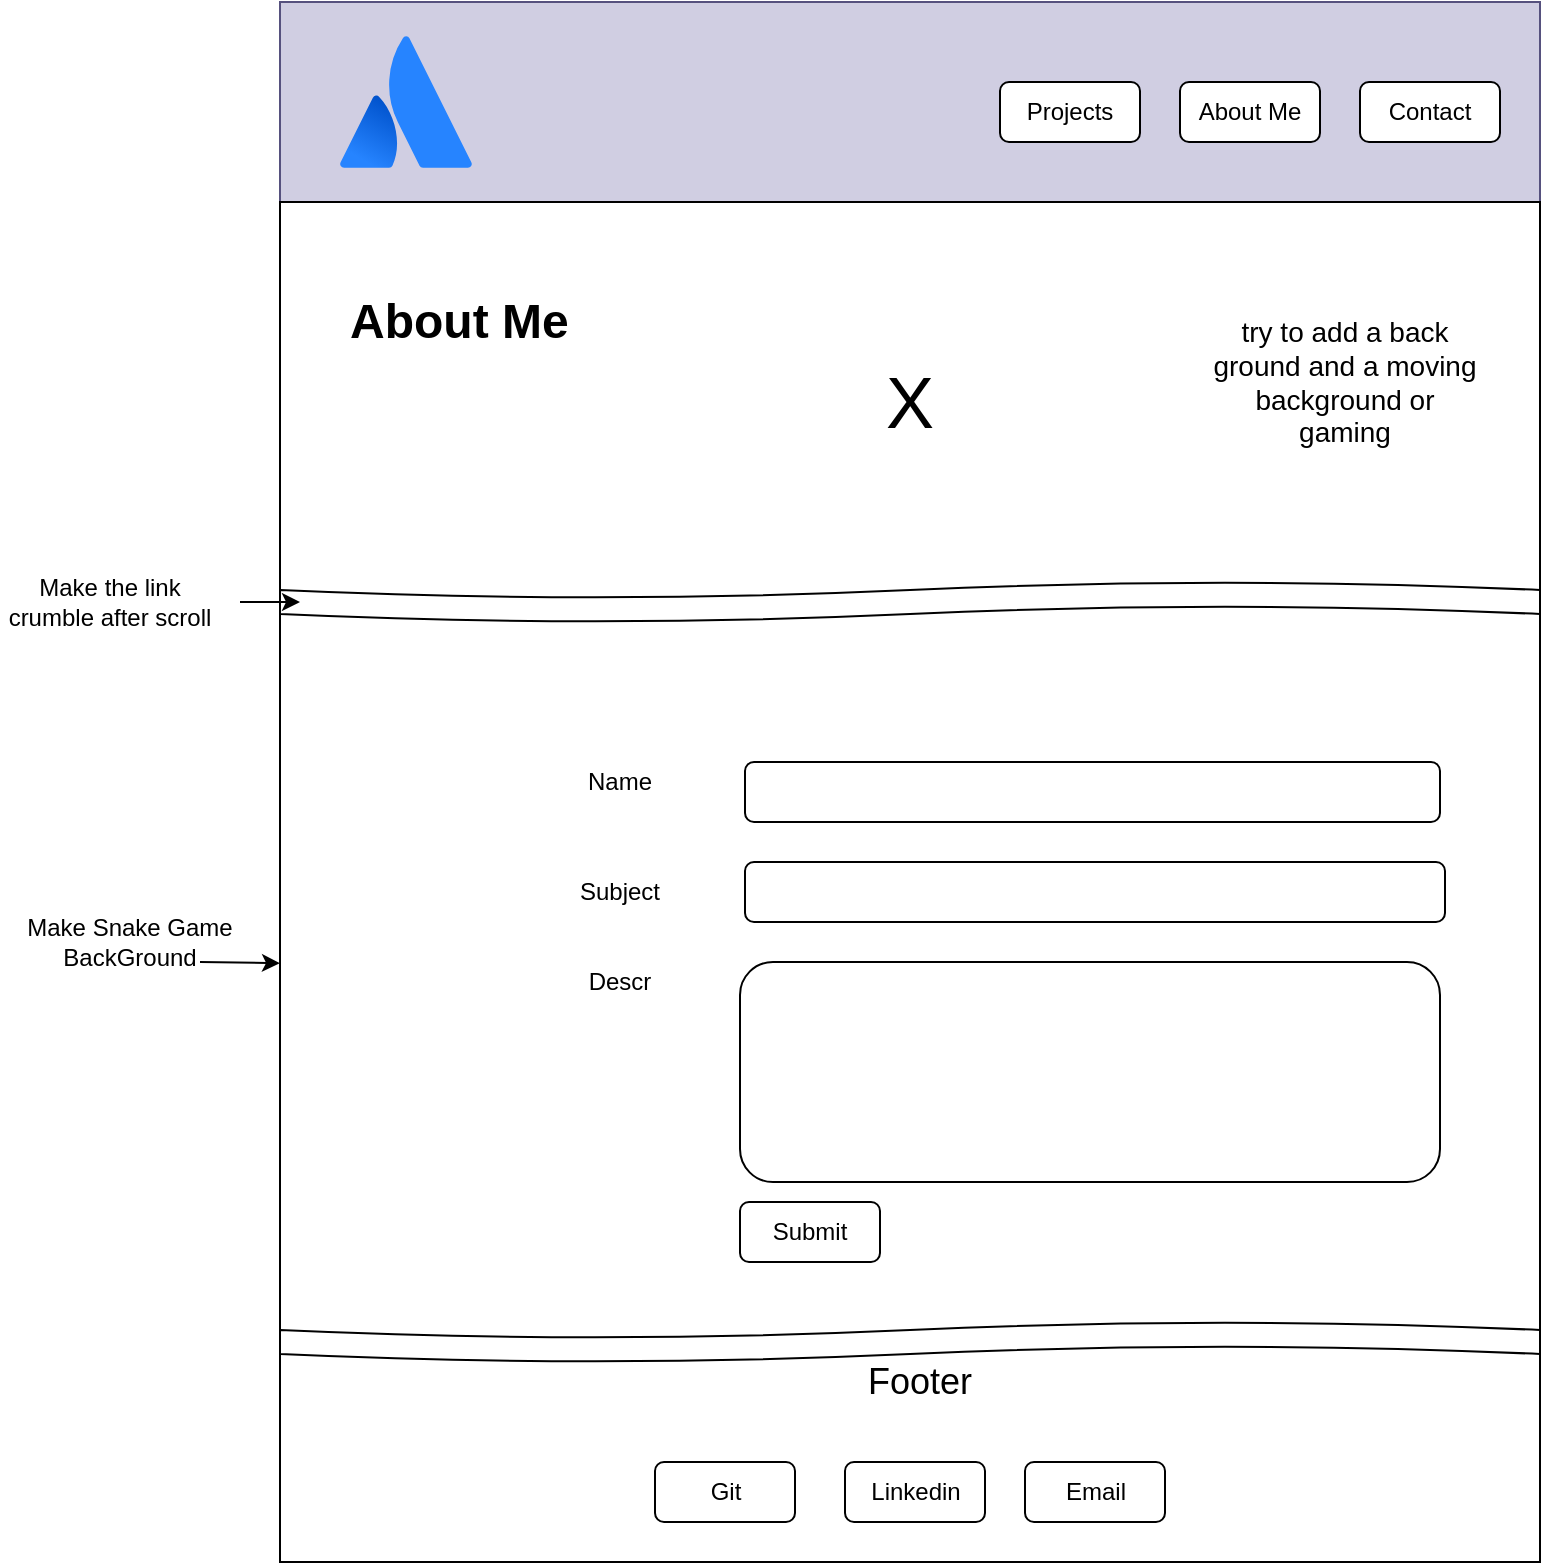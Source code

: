 <mxfile version="14.9.6" type="device"><diagram id="n2o6q27QzJm0JdccjzL3" name="Page-1"><mxGraphModel dx="1422" dy="882" grid="1" gridSize="10" guides="1" tooltips="1" connect="1" arrows="1" fold="1" page="1" pageScale="1" pageWidth="850" pageHeight="1100" math="0" shadow="0"><root><mxCell id="0"/><mxCell id="1" parent="0"/><mxCell id="DGM18VDqiaX18xXFkt-b-25" value="" style="rounded=0;whiteSpace=wrap;html=1;fillColor=#ffffff;gradientColor=#ffffff;" parent="1" vertex="1"><mxGeometry x="160" y="350" width="630" height="370" as="geometry"/></mxCell><mxCell id="DGM18VDqiaX18xXFkt-b-21" value="" style="rounded=0;whiteSpace=wrap;html=1;strokeColor=#56517e;fillColor=#d0cee2;" parent="1" vertex="1"><mxGeometry x="160" y="50" width="630" height="100" as="geometry"/></mxCell><mxCell id="DGM18VDqiaX18xXFkt-b-2" value="" style="image;image=img/lib/atlassian/Atlassian_Logo.svg;" parent="1" vertex="1"><mxGeometry x="190" y="67" width="66" height="66" as="geometry"/></mxCell><mxCell id="DGM18VDqiaX18xXFkt-b-3" value="Contact" style="rounded=1;whiteSpace=wrap;html=1;" parent="1" vertex="1"><mxGeometry x="700" y="90" width="70" height="30" as="geometry"/></mxCell><mxCell id="DGM18VDqiaX18xXFkt-b-4" value="About Me" style="rounded=1;whiteSpace=wrap;html=1;" parent="1" vertex="1"><mxGeometry x="610" y="90" width="70" height="30" as="geometry"/></mxCell><mxCell id="DGM18VDqiaX18xXFkt-b-6" value="&lt;font style=&quot;font-size: 36px&quot;&gt;X&lt;/font&gt;" style="rounded=0;whiteSpace=wrap;html=1;" parent="1" vertex="1"><mxGeometry x="160" y="150" width="630" height="200" as="geometry"/></mxCell><mxCell id="DGM18VDqiaX18xXFkt-b-7" value="&lt;h1&gt;About Me&amp;nbsp;&lt;/h1&gt;" style="text;html=1;strokeColor=none;fillColor=none;spacing=5;spacingTop=-20;whiteSpace=wrap;overflow=hidden;rounded=0;" parent="1" vertex="1"><mxGeometry x="190" y="190" width="190" height="120" as="geometry"/></mxCell><mxCell id="DGM18VDqiaX18xXFkt-b-15" value="" style="rounded=0;whiteSpace=wrap;html=1;" parent="1" vertex="1"><mxGeometry x="160" y="720" width="630" height="110" as="geometry"/></mxCell><mxCell id="DGM18VDqiaX18xXFkt-b-17" value="Projects" style="rounded=1;whiteSpace=wrap;html=1;" parent="1" vertex="1"><mxGeometry x="520" y="90" width="70" height="30" as="geometry"/></mxCell><mxCell id="DGM18VDqiaX18xXFkt-b-18" value="&lt;font style=&quot;font-size: 18px&quot;&gt;Footer&lt;/font&gt;" style="text;html=1;strokeColor=none;fillColor=none;align=center;verticalAlign=middle;whiteSpace=wrap;rounded=0;" parent="1" vertex="1"><mxGeometry x="420" y="730" width="120" height="20" as="geometry"/></mxCell><mxCell id="DGM18VDqiaX18xXFkt-b-26" value="&lt;font style=&quot;font-size: 14px&quot;&gt;try to add a back ground and a moving background or gaming&lt;/font&gt;" style="text;html=1;strokeColor=none;fillColor=none;align=center;verticalAlign=middle;whiteSpace=wrap;rounded=0;" parent="1" vertex="1"><mxGeometry x="625" y="230" width="135" height="20" as="geometry"/></mxCell><mxCell id="fxxHh-Upkr7XYnZfAqa_-6" value="" style="shape=tape;whiteSpace=wrap;html=1;" parent="1" vertex="1"><mxGeometry x="160" y="340" width="630" height="20" as="geometry"/></mxCell><mxCell id="fxxHh-Upkr7XYnZfAqa_-7" value="" style="shape=tape;whiteSpace=wrap;html=1;" parent="1" vertex="1"><mxGeometry x="160" y="710" width="630" height="20" as="geometry"/></mxCell><mxCell id="fxxHh-Upkr7XYnZfAqa_-8" value="Make the link crumble after scroll" style="text;html=1;strokeColor=none;fillColor=none;align=center;verticalAlign=middle;whiteSpace=wrap;rounded=0;" parent="1" vertex="1"><mxGeometry x="20" y="340" width="110" height="20" as="geometry"/></mxCell><mxCell id="fxxHh-Upkr7XYnZfAqa_-9" value="Make Snake Game BackGround" style="text;html=1;strokeColor=none;fillColor=none;align=center;verticalAlign=middle;whiteSpace=wrap;rounded=0;" parent="1" vertex="1"><mxGeometry x="30" y="510" width="110" height="20" as="geometry"/></mxCell><mxCell id="fxxHh-Upkr7XYnZfAqa_-10" value="" style="endArrow=classic;html=1;" parent="1" target="DGM18VDqiaX18xXFkt-b-25" edge="1"><mxGeometry width="50" height="50" relative="1" as="geometry"><mxPoint x="120" y="530" as="sourcePoint"/><mxPoint x="170" y="480" as="targetPoint"/></mxGeometry></mxCell><mxCell id="fxxHh-Upkr7XYnZfAqa_-11" value="" style="endArrow=classic;html=1;" parent="1" edge="1"><mxGeometry width="50" height="50" relative="1" as="geometry"><mxPoint x="140" y="350" as="sourcePoint"/><mxPoint x="170" y="350" as="targetPoint"/><Array as="points"><mxPoint x="140" y="350"/></Array></mxGeometry></mxCell><mxCell id="XfQVBPYr3IYc1AS3uffj-17" value="Submit" style="rounded=1;whiteSpace=wrap;html=1;" vertex="1" parent="1"><mxGeometry x="390" y="650" width="70" height="30" as="geometry"/></mxCell><mxCell id="XfQVBPYr3IYc1AS3uffj-18" value="Email" style="rounded=1;whiteSpace=wrap;html=1;" vertex="1" parent="1"><mxGeometry x="532.5" y="780" width="70" height="30" as="geometry"/></mxCell><mxCell id="XfQVBPYr3IYc1AS3uffj-19" value="Linkedin" style="rounded=1;whiteSpace=wrap;html=1;" vertex="1" parent="1"><mxGeometry x="442.5" y="780" width="70" height="30" as="geometry"/></mxCell><mxCell id="XfQVBPYr3IYc1AS3uffj-20" value="Git" style="rounded=1;whiteSpace=wrap;html=1;" vertex="1" parent="1"><mxGeometry x="347.5" y="780" width="70" height="30" as="geometry"/></mxCell><mxCell id="XfQVBPYr3IYc1AS3uffj-26" value="" style="rounded=1;whiteSpace=wrap;html=1;" vertex="1" parent="1"><mxGeometry x="392.5" y="430" width="347.5" height="30" as="geometry"/></mxCell><mxCell id="XfQVBPYr3IYc1AS3uffj-27" value="" style="rounded=1;whiteSpace=wrap;html=1;" vertex="1" parent="1"><mxGeometry x="392.5" y="480" width="350" height="30" as="geometry"/></mxCell><mxCell id="XfQVBPYr3IYc1AS3uffj-28" value="" style="rounded=1;whiteSpace=wrap;html=1;" vertex="1" parent="1"><mxGeometry x="390" y="530" width="350" height="110" as="geometry"/></mxCell><mxCell id="XfQVBPYr3IYc1AS3uffj-29" value="Name" style="text;html=1;strokeColor=none;fillColor=none;align=center;verticalAlign=middle;whiteSpace=wrap;rounded=0;" vertex="1" parent="1"><mxGeometry x="300" y="430" width="60" height="20" as="geometry"/></mxCell><mxCell id="XfQVBPYr3IYc1AS3uffj-30" value="Subject" style="text;html=1;strokeColor=none;fillColor=none;align=center;verticalAlign=middle;whiteSpace=wrap;rounded=0;" vertex="1" parent="1"><mxGeometry x="300" y="485" width="60" height="20" as="geometry"/></mxCell><mxCell id="XfQVBPYr3IYc1AS3uffj-31" value="Descr" style="text;html=1;strokeColor=none;fillColor=none;align=center;verticalAlign=middle;whiteSpace=wrap;rounded=0;" vertex="1" parent="1"><mxGeometry x="300" y="530" width="60" height="20" as="geometry"/></mxCell></root></mxGraphModel></diagram></mxfile>